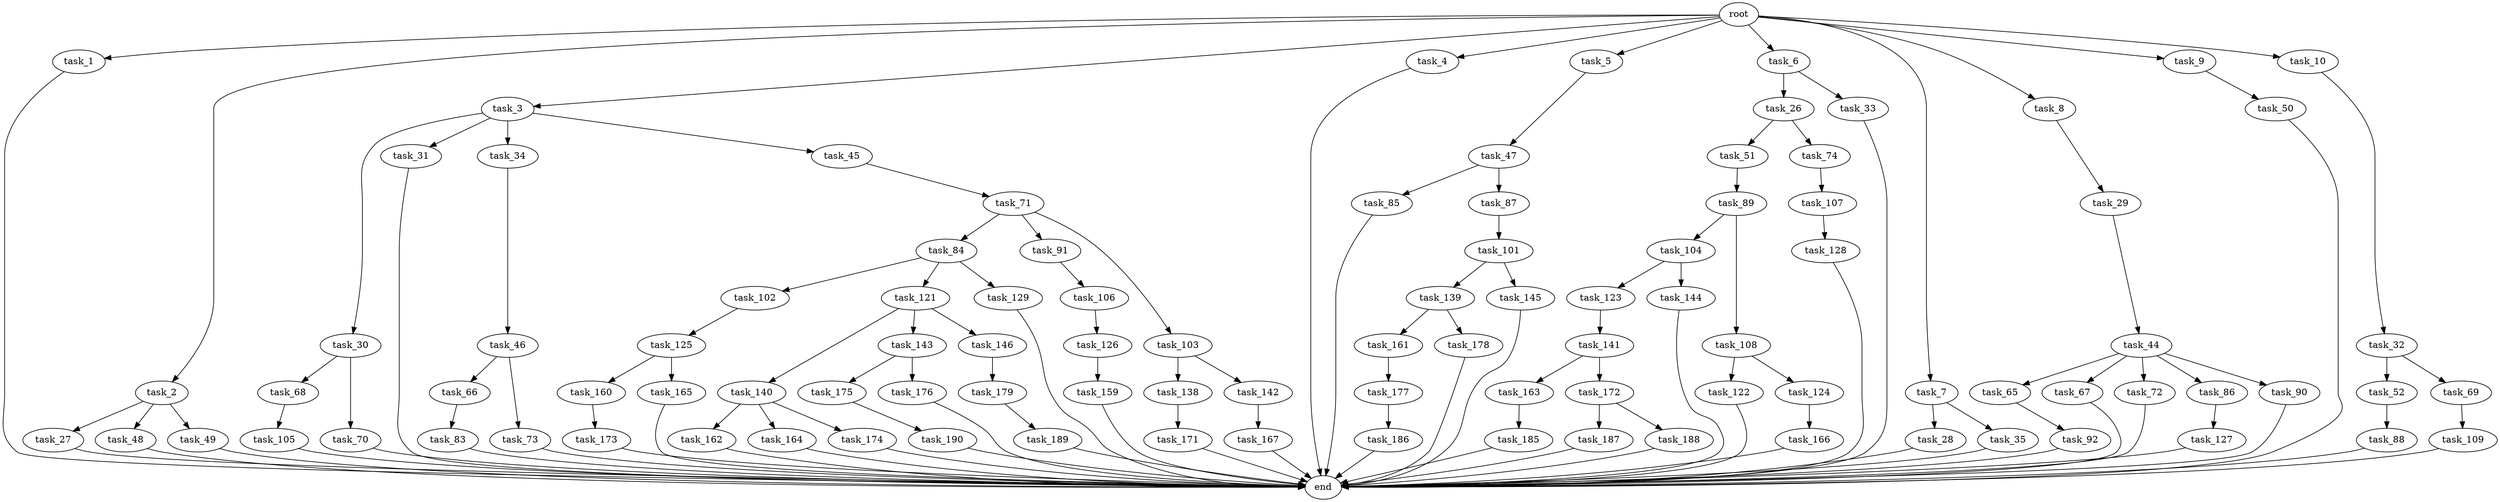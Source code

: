 digraph G {
  root [size="0.000000"];
  task_1 [size="1.024000"];
  task_2 [size="1.024000"];
  task_3 [size="1.024000"];
  task_4 [size="1.024000"];
  task_5 [size="1.024000"];
  task_6 [size="1.024000"];
  task_7 [size="1.024000"];
  task_8 [size="1.024000"];
  task_9 [size="1.024000"];
  task_10 [size="1.024000"];
  task_26 [size="420906795.008000"];
  task_27 [size="34359738.368000"];
  task_28 [size="309237645.312000"];
  task_29 [size="549755813.888000"];
  task_30 [size="858993459.200000"];
  task_31 [size="858993459.200000"];
  task_32 [size="34359738.368000"];
  task_33 [size="420906795.008000"];
  task_34 [size="858993459.200000"];
  task_35 [size="309237645.312000"];
  task_44 [size="420906795.008000"];
  task_45 [size="858993459.200000"];
  task_46 [size="214748364.800000"];
  task_47 [size="77309411.328000"];
  task_48 [size="34359738.368000"];
  task_49 [size="34359738.368000"];
  task_50 [size="549755813.888000"];
  task_51 [size="309237645.312000"];
  task_52 [size="695784701.952000"];
  task_65 [size="214748364.800000"];
  task_66 [size="309237645.312000"];
  task_67 [size="214748364.800000"];
  task_68 [size="695784701.952000"];
  task_69 [size="695784701.952000"];
  task_70 [size="695784701.952000"];
  task_71 [size="34359738.368000"];
  task_72 [size="214748364.800000"];
  task_73 [size="309237645.312000"];
  task_74 [size="309237645.312000"];
  task_83 [size="420906795.008000"];
  task_84 [size="77309411.328000"];
  task_85 [size="34359738.368000"];
  task_86 [size="214748364.800000"];
  task_87 [size="34359738.368000"];
  task_88 [size="34359738.368000"];
  task_89 [size="420906795.008000"];
  task_90 [size="214748364.800000"];
  task_91 [size="77309411.328000"];
  task_92 [size="420906795.008000"];
  task_101 [size="309237645.312000"];
  task_102 [size="214748364.800000"];
  task_103 [size="77309411.328000"];
  task_104 [size="695784701.952000"];
  task_105 [size="309237645.312000"];
  task_106 [size="858993459.200000"];
  task_107 [size="214748364.800000"];
  task_108 [size="695784701.952000"];
  task_109 [size="858993459.200000"];
  task_121 [size="214748364.800000"];
  task_122 [size="420906795.008000"];
  task_123 [size="137438953.472000"];
  task_124 [size="420906795.008000"];
  task_125 [size="695784701.952000"];
  task_126 [size="77309411.328000"];
  task_127 [size="695784701.952000"];
  task_128 [size="34359738.368000"];
  task_129 [size="214748364.800000"];
  task_138 [size="214748364.800000"];
  task_139 [size="77309411.328000"];
  task_140 [size="695784701.952000"];
  task_141 [size="77309411.328000"];
  task_142 [size="214748364.800000"];
  task_143 [size="695784701.952000"];
  task_144 [size="137438953.472000"];
  task_145 [size="77309411.328000"];
  task_146 [size="695784701.952000"];
  task_159 [size="309237645.312000"];
  task_160 [size="137438953.472000"];
  task_161 [size="34359738.368000"];
  task_162 [size="214748364.800000"];
  task_163 [size="695784701.952000"];
  task_164 [size="214748364.800000"];
  task_165 [size="137438953.472000"];
  task_166 [size="34359738.368000"];
  task_167 [size="214748364.800000"];
  task_171 [size="549755813.888000"];
  task_172 [size="695784701.952000"];
  task_173 [size="137438953.472000"];
  task_174 [size="214748364.800000"];
  task_175 [size="309237645.312000"];
  task_176 [size="309237645.312000"];
  task_177 [size="858993459.200000"];
  task_178 [size="34359738.368000"];
  task_179 [size="549755813.888000"];
  task_185 [size="137438953.472000"];
  task_186 [size="137438953.472000"];
  task_187 [size="858993459.200000"];
  task_188 [size="858993459.200000"];
  task_189 [size="420906795.008000"];
  task_190 [size="420906795.008000"];
  end [size="0.000000"];

  root -> task_1 [size="1.000000"];
  root -> task_2 [size="1.000000"];
  root -> task_3 [size="1.000000"];
  root -> task_4 [size="1.000000"];
  root -> task_5 [size="1.000000"];
  root -> task_6 [size="1.000000"];
  root -> task_7 [size="1.000000"];
  root -> task_8 [size="1.000000"];
  root -> task_9 [size="1.000000"];
  root -> task_10 [size="1.000000"];
  task_1 -> end [size="1.000000"];
  task_2 -> task_27 [size="33554432.000000"];
  task_2 -> task_48 [size="33554432.000000"];
  task_2 -> task_49 [size="33554432.000000"];
  task_3 -> task_30 [size="838860800.000000"];
  task_3 -> task_31 [size="838860800.000000"];
  task_3 -> task_34 [size="838860800.000000"];
  task_3 -> task_45 [size="838860800.000000"];
  task_4 -> end [size="1.000000"];
  task_5 -> task_47 [size="75497472.000000"];
  task_6 -> task_26 [size="411041792.000000"];
  task_6 -> task_33 [size="411041792.000000"];
  task_7 -> task_28 [size="301989888.000000"];
  task_7 -> task_35 [size="301989888.000000"];
  task_8 -> task_29 [size="536870912.000000"];
  task_9 -> task_50 [size="536870912.000000"];
  task_10 -> task_32 [size="33554432.000000"];
  task_26 -> task_51 [size="301989888.000000"];
  task_26 -> task_74 [size="301989888.000000"];
  task_27 -> end [size="1.000000"];
  task_28 -> end [size="1.000000"];
  task_29 -> task_44 [size="411041792.000000"];
  task_30 -> task_68 [size="679477248.000000"];
  task_30 -> task_70 [size="679477248.000000"];
  task_31 -> end [size="1.000000"];
  task_32 -> task_52 [size="679477248.000000"];
  task_32 -> task_69 [size="679477248.000000"];
  task_33 -> end [size="1.000000"];
  task_34 -> task_46 [size="209715200.000000"];
  task_35 -> end [size="1.000000"];
  task_44 -> task_65 [size="209715200.000000"];
  task_44 -> task_67 [size="209715200.000000"];
  task_44 -> task_72 [size="209715200.000000"];
  task_44 -> task_86 [size="209715200.000000"];
  task_44 -> task_90 [size="209715200.000000"];
  task_45 -> task_71 [size="33554432.000000"];
  task_46 -> task_66 [size="301989888.000000"];
  task_46 -> task_73 [size="301989888.000000"];
  task_47 -> task_85 [size="33554432.000000"];
  task_47 -> task_87 [size="33554432.000000"];
  task_48 -> end [size="1.000000"];
  task_49 -> end [size="1.000000"];
  task_50 -> end [size="1.000000"];
  task_51 -> task_89 [size="411041792.000000"];
  task_52 -> task_88 [size="33554432.000000"];
  task_65 -> task_92 [size="411041792.000000"];
  task_66 -> task_83 [size="411041792.000000"];
  task_67 -> end [size="1.000000"];
  task_68 -> task_105 [size="301989888.000000"];
  task_69 -> task_109 [size="838860800.000000"];
  task_70 -> end [size="1.000000"];
  task_71 -> task_84 [size="75497472.000000"];
  task_71 -> task_91 [size="75497472.000000"];
  task_71 -> task_103 [size="75497472.000000"];
  task_72 -> end [size="1.000000"];
  task_73 -> end [size="1.000000"];
  task_74 -> task_107 [size="209715200.000000"];
  task_83 -> end [size="1.000000"];
  task_84 -> task_102 [size="209715200.000000"];
  task_84 -> task_121 [size="209715200.000000"];
  task_84 -> task_129 [size="209715200.000000"];
  task_85 -> end [size="1.000000"];
  task_86 -> task_127 [size="679477248.000000"];
  task_87 -> task_101 [size="301989888.000000"];
  task_88 -> end [size="1.000000"];
  task_89 -> task_104 [size="679477248.000000"];
  task_89 -> task_108 [size="679477248.000000"];
  task_90 -> end [size="1.000000"];
  task_91 -> task_106 [size="838860800.000000"];
  task_92 -> end [size="1.000000"];
  task_101 -> task_139 [size="75497472.000000"];
  task_101 -> task_145 [size="75497472.000000"];
  task_102 -> task_125 [size="679477248.000000"];
  task_103 -> task_138 [size="209715200.000000"];
  task_103 -> task_142 [size="209715200.000000"];
  task_104 -> task_123 [size="134217728.000000"];
  task_104 -> task_144 [size="134217728.000000"];
  task_105 -> end [size="1.000000"];
  task_106 -> task_126 [size="75497472.000000"];
  task_107 -> task_128 [size="33554432.000000"];
  task_108 -> task_122 [size="411041792.000000"];
  task_108 -> task_124 [size="411041792.000000"];
  task_109 -> end [size="1.000000"];
  task_121 -> task_140 [size="679477248.000000"];
  task_121 -> task_143 [size="679477248.000000"];
  task_121 -> task_146 [size="679477248.000000"];
  task_122 -> end [size="1.000000"];
  task_123 -> task_141 [size="75497472.000000"];
  task_124 -> task_166 [size="33554432.000000"];
  task_125 -> task_160 [size="134217728.000000"];
  task_125 -> task_165 [size="134217728.000000"];
  task_126 -> task_159 [size="301989888.000000"];
  task_127 -> end [size="1.000000"];
  task_128 -> end [size="1.000000"];
  task_129 -> end [size="1.000000"];
  task_138 -> task_171 [size="536870912.000000"];
  task_139 -> task_161 [size="33554432.000000"];
  task_139 -> task_178 [size="33554432.000000"];
  task_140 -> task_162 [size="209715200.000000"];
  task_140 -> task_164 [size="209715200.000000"];
  task_140 -> task_174 [size="209715200.000000"];
  task_141 -> task_163 [size="679477248.000000"];
  task_141 -> task_172 [size="679477248.000000"];
  task_142 -> task_167 [size="209715200.000000"];
  task_143 -> task_175 [size="301989888.000000"];
  task_143 -> task_176 [size="301989888.000000"];
  task_144 -> end [size="1.000000"];
  task_145 -> end [size="1.000000"];
  task_146 -> task_179 [size="536870912.000000"];
  task_159 -> end [size="1.000000"];
  task_160 -> task_173 [size="134217728.000000"];
  task_161 -> task_177 [size="838860800.000000"];
  task_162 -> end [size="1.000000"];
  task_163 -> task_185 [size="134217728.000000"];
  task_164 -> end [size="1.000000"];
  task_165 -> end [size="1.000000"];
  task_166 -> end [size="1.000000"];
  task_167 -> end [size="1.000000"];
  task_171 -> end [size="1.000000"];
  task_172 -> task_187 [size="838860800.000000"];
  task_172 -> task_188 [size="838860800.000000"];
  task_173 -> end [size="1.000000"];
  task_174 -> end [size="1.000000"];
  task_175 -> task_190 [size="411041792.000000"];
  task_176 -> end [size="1.000000"];
  task_177 -> task_186 [size="134217728.000000"];
  task_178 -> end [size="1.000000"];
  task_179 -> task_189 [size="411041792.000000"];
  task_185 -> end [size="1.000000"];
  task_186 -> end [size="1.000000"];
  task_187 -> end [size="1.000000"];
  task_188 -> end [size="1.000000"];
  task_189 -> end [size="1.000000"];
  task_190 -> end [size="1.000000"];
}
